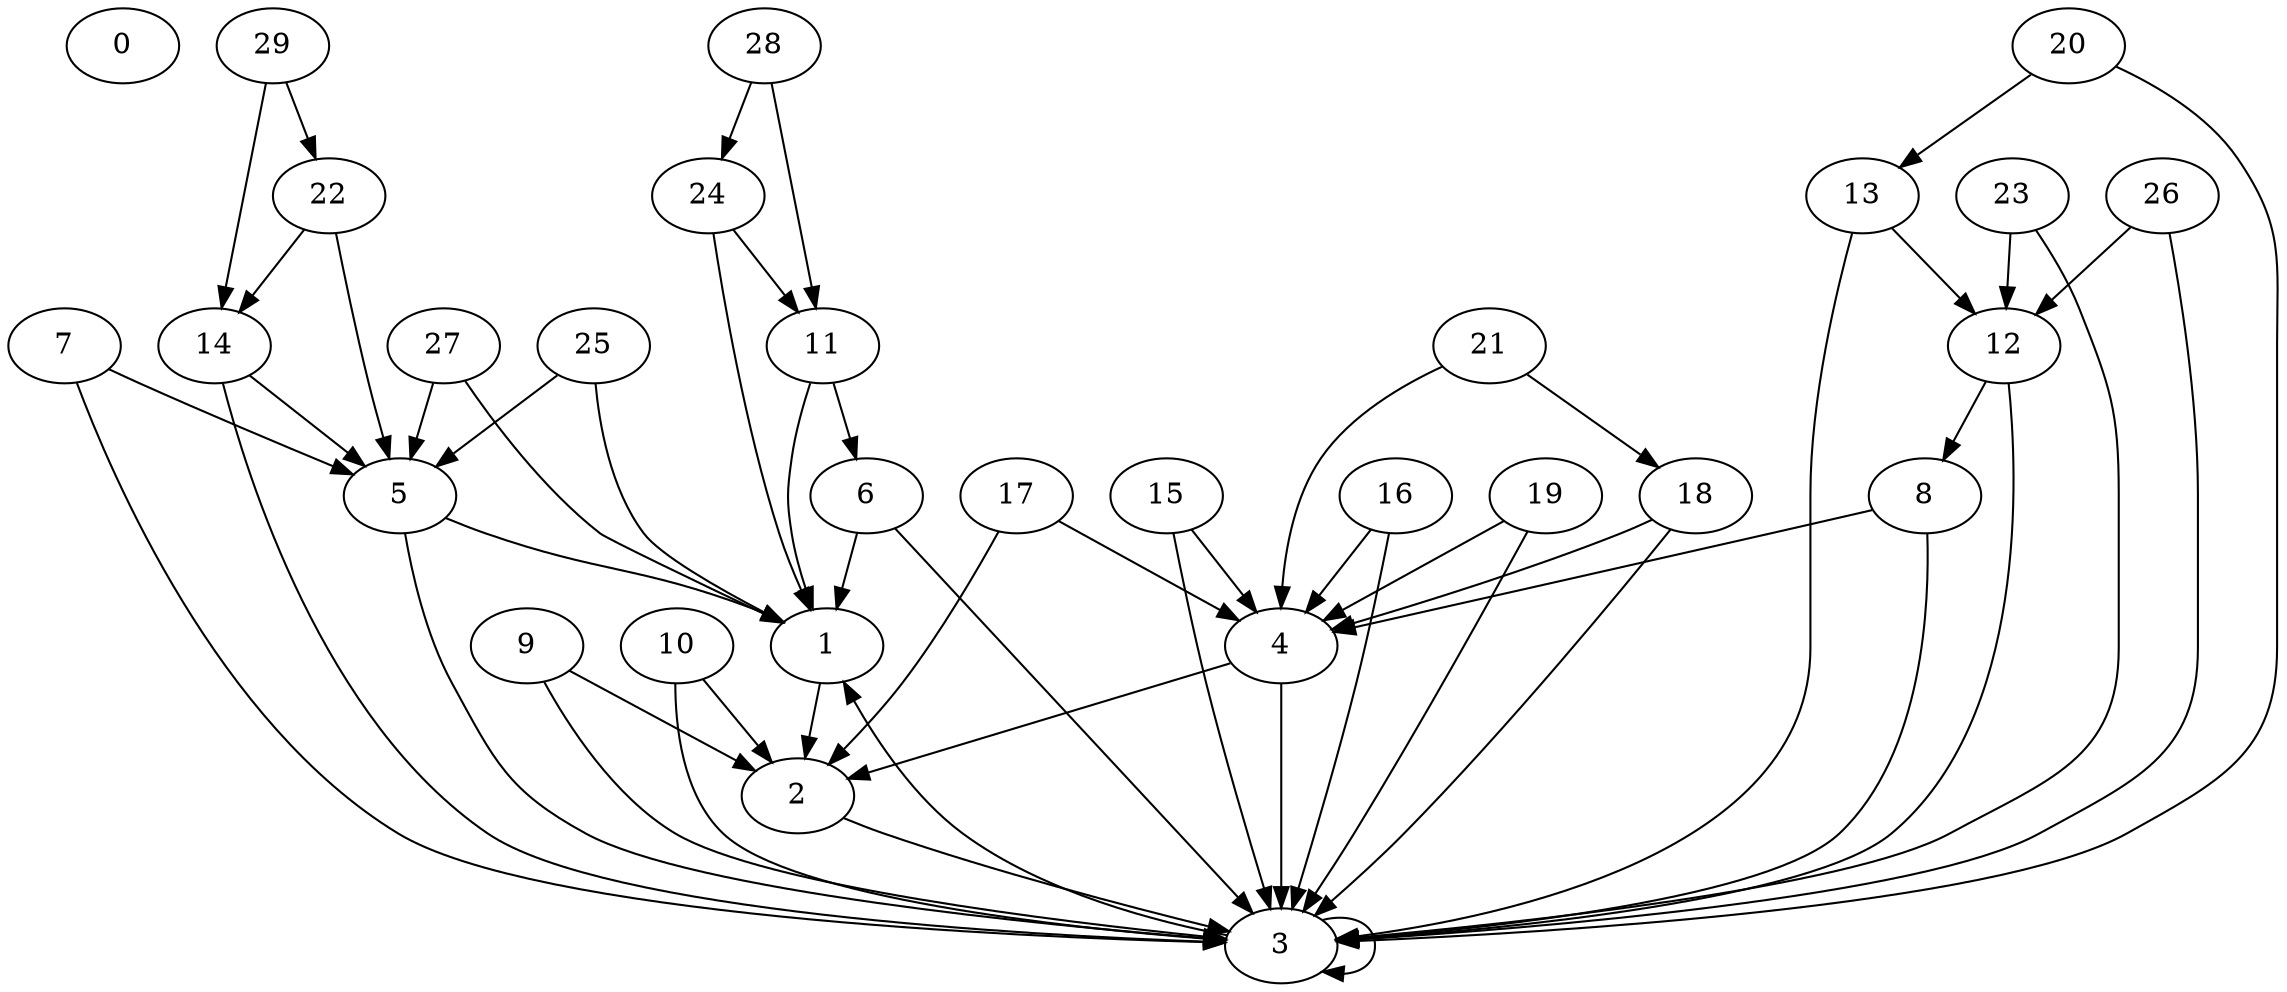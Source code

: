 digraph my_graph {
0;
1;
2;
3;
4;
5;
6;
7;
8;
9;
10;
11;
12;
13;
14;
15;
16;
17;
18;
19;
20;
21;
22;
23;
24;
25;
26;
27;
28;
29;
1->2
2->3
3->1
3->3
4->2
4->3
5->3
5->1
6->3
6->1
7->5
7->3
8->4
8->3
9->2
9->3
10->2
10->3
11->6
11->1
12->8
12->3
13->12
13->3
14->5
14->3
15->4
15->3
16->4
16->3
17->4
17->2
18->4
18->3
19->4
19->3
20->13
20->3
21->18
21->4
22->14
22->5
23->12
23->3
24->11
24->1
25->5
25->1
26->12
26->3
27->5
27->1
28->24
28->11
29->22
29->14
}